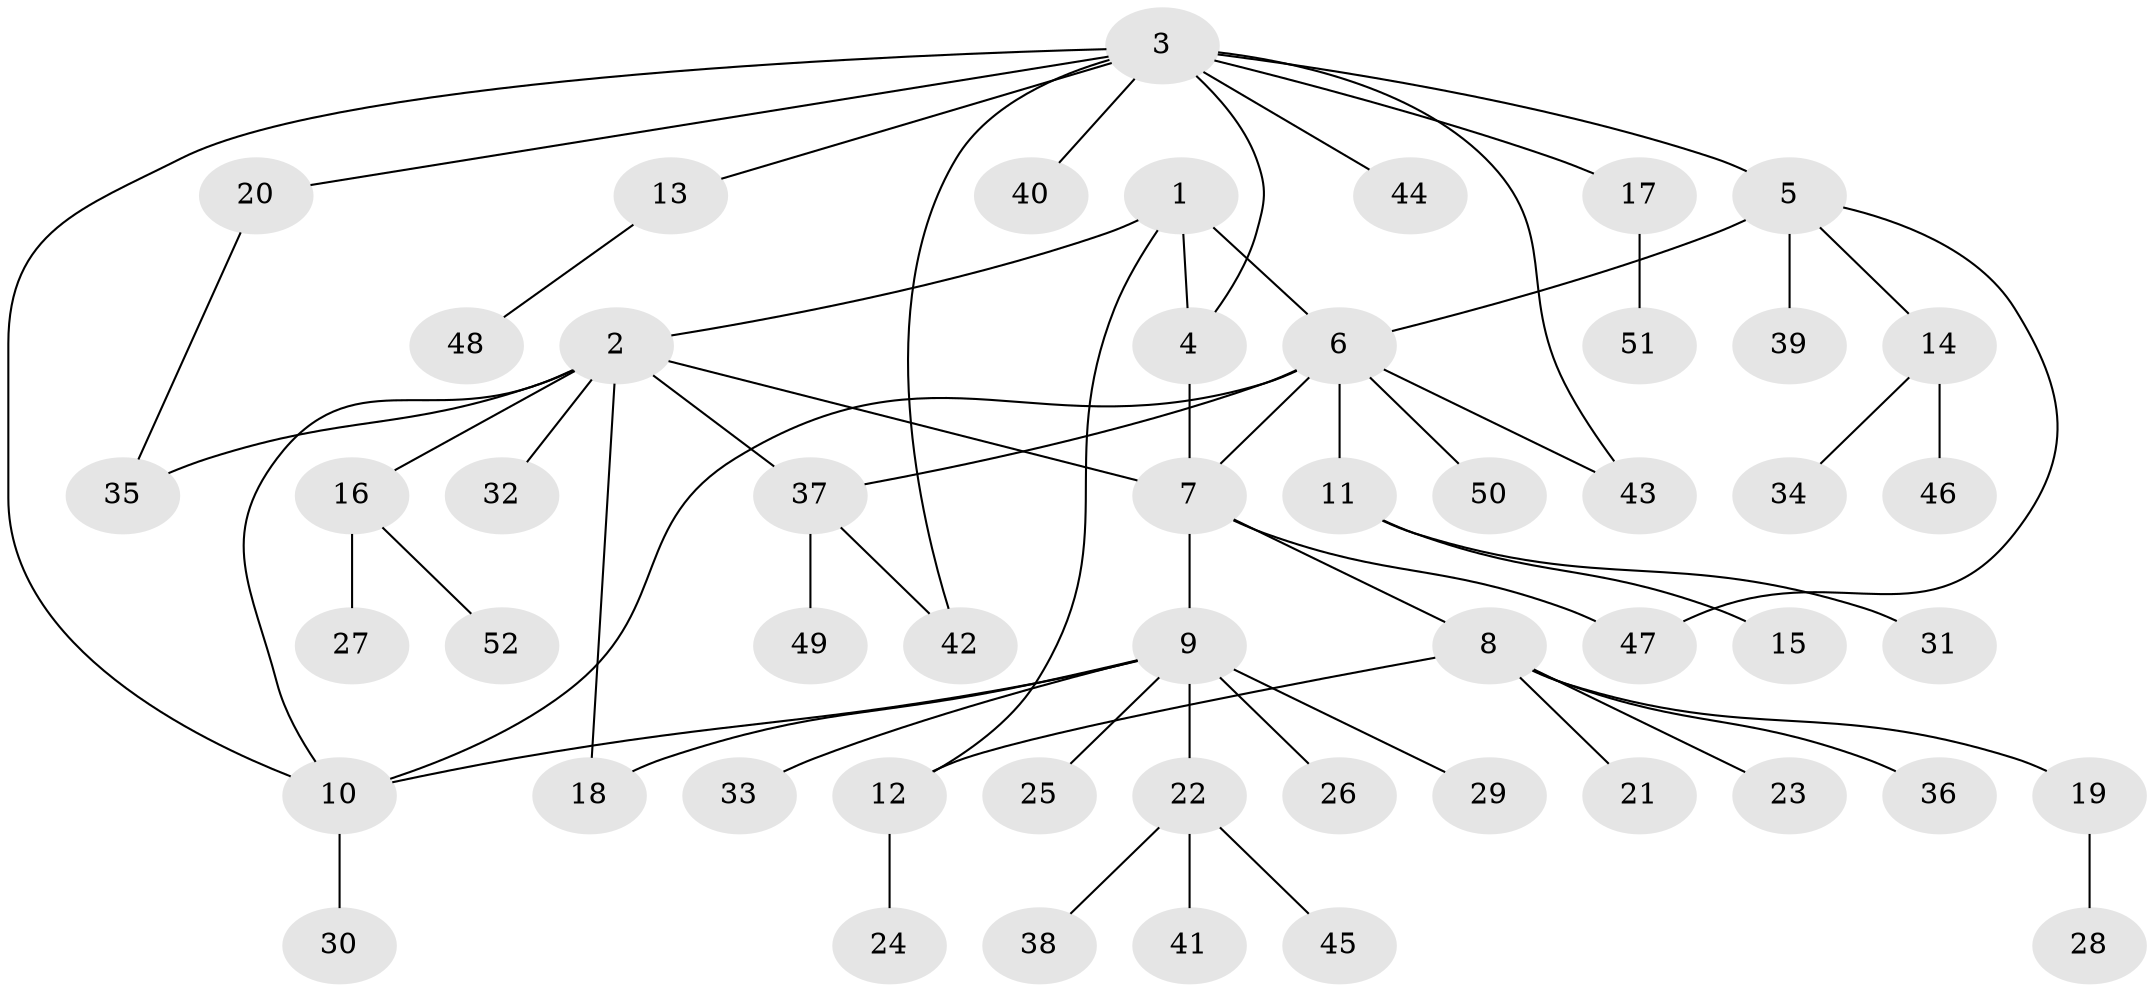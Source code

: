 // Generated by graph-tools (version 1.1) at 2025/50/03/09/25 03:50:34]
// undirected, 52 vertices, 64 edges
graph export_dot {
graph [start="1"]
  node [color=gray90,style=filled];
  1;
  2;
  3;
  4;
  5;
  6;
  7;
  8;
  9;
  10;
  11;
  12;
  13;
  14;
  15;
  16;
  17;
  18;
  19;
  20;
  21;
  22;
  23;
  24;
  25;
  26;
  27;
  28;
  29;
  30;
  31;
  32;
  33;
  34;
  35;
  36;
  37;
  38;
  39;
  40;
  41;
  42;
  43;
  44;
  45;
  46;
  47;
  48;
  49;
  50;
  51;
  52;
  1 -- 2;
  1 -- 4;
  1 -- 6;
  1 -- 12;
  2 -- 7;
  2 -- 10;
  2 -- 16;
  2 -- 18;
  2 -- 32;
  2 -- 35;
  2 -- 37;
  3 -- 4;
  3 -- 5;
  3 -- 10;
  3 -- 13;
  3 -- 17;
  3 -- 20;
  3 -- 40;
  3 -- 42;
  3 -- 43;
  3 -- 44;
  4 -- 7;
  5 -- 6;
  5 -- 14;
  5 -- 39;
  5 -- 47;
  6 -- 7;
  6 -- 10;
  6 -- 11;
  6 -- 37;
  6 -- 43;
  6 -- 50;
  7 -- 8;
  7 -- 9;
  7 -- 47;
  8 -- 12;
  8 -- 19;
  8 -- 21;
  8 -- 23;
  8 -- 36;
  9 -- 10;
  9 -- 18;
  9 -- 22;
  9 -- 25;
  9 -- 26;
  9 -- 29;
  9 -- 33;
  10 -- 30;
  11 -- 15;
  11 -- 31;
  12 -- 24;
  13 -- 48;
  14 -- 34;
  14 -- 46;
  16 -- 27;
  16 -- 52;
  17 -- 51;
  19 -- 28;
  20 -- 35;
  22 -- 38;
  22 -- 41;
  22 -- 45;
  37 -- 42;
  37 -- 49;
}
